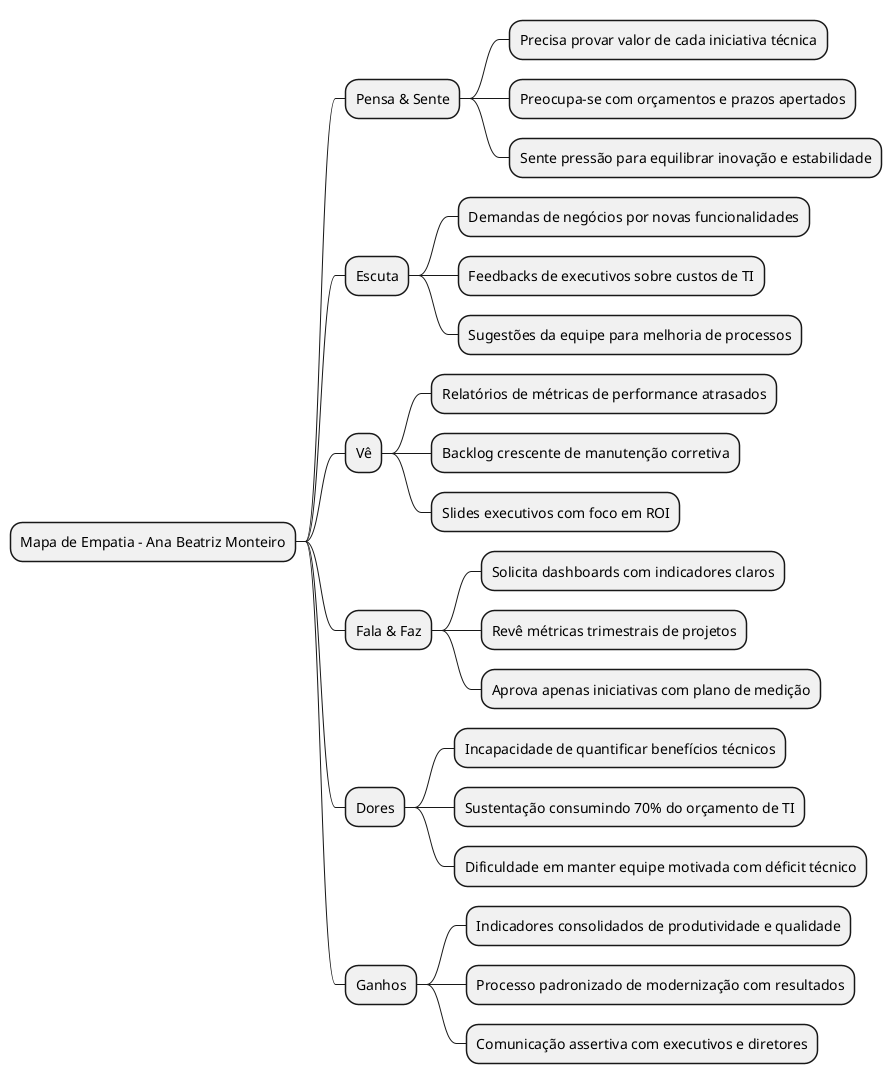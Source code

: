 @startmindmap
* Mapa de Empatia - Ana Beatriz Monteiro
** Pensa & Sente
*** Precisa provar valor de cada iniciativa técnica
*** Preocupa-se com orçamentos e prazos apertados
*** Sente pressão para equilibrar inovação e estabilidade
** Escuta
*** Demandas de negócios por novas funcionalidades
*** Feedbacks de executivos sobre custos de TI
*** Sugestões da equipe para melhoria de processos
** Vê
*** Relatórios de métricas de performance atrasados
*** Backlog crescente de manutenção corretiva
*** Slides executivos com foco em ROI
** Fala & Faz
*** Solicita dashboards com indicadores claros
*** Revê métricas trimestrais de projetos
*** Aprova apenas iniciativas com plano de medição
** Dores
*** Incapacidade de quantificar benefícios técnicos
*** Sustentação consumindo 70% do orçamento de TI
*** Dificuldade em manter equipe motivada com déficit técnico
** Ganhos
*** Indicadores consolidados de produtividade e qualidade
*** Processo padronizado de modernização com resultados
*** Comunicação assertiva com executivos e diretores
@endmindmap